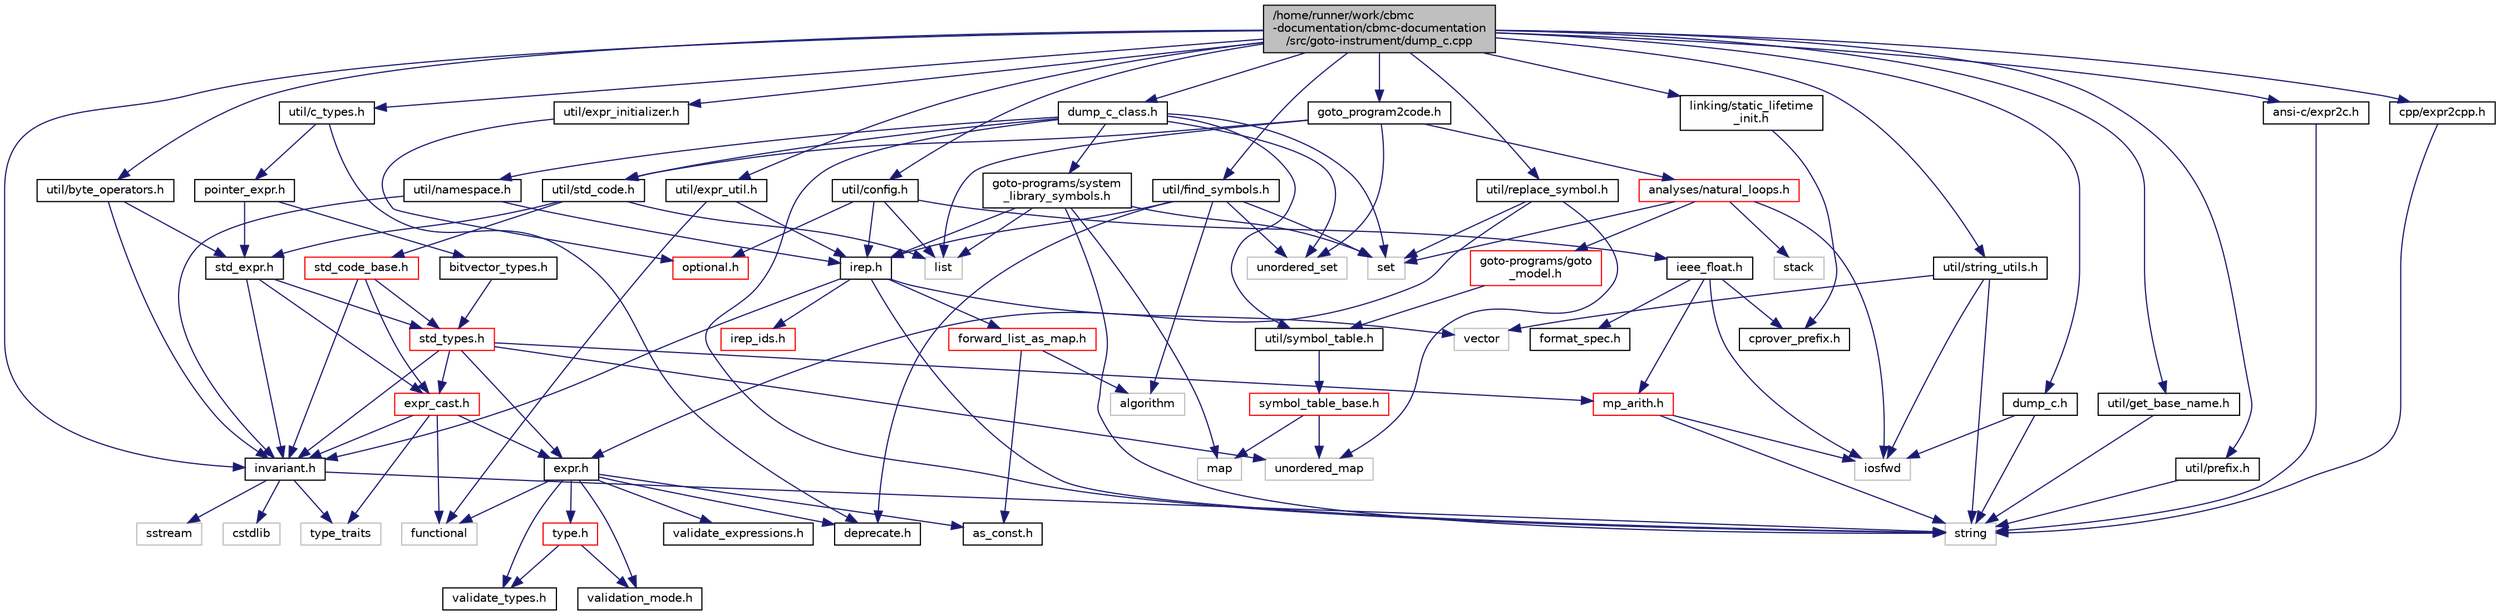 digraph "/home/runner/work/cbmc-documentation/cbmc-documentation/src/goto-instrument/dump_c.cpp"
{
 // LATEX_PDF_SIZE
  bgcolor="transparent";
  edge [fontname="Helvetica",fontsize="10",labelfontname="Helvetica",labelfontsize="10"];
  node [fontname="Helvetica",fontsize="10",shape=record];
  Node1 [label="/home/runner/work/cbmc\l-documentation/cbmc-documentation\l/src/goto-instrument/dump_c.cpp",height=0.2,width=0.4,color="black", fillcolor="grey75", style="filled", fontcolor="black",tooltip=" "];
  Node1 -> Node2 [color="midnightblue",fontsize="10",style="solid",fontname="Helvetica"];
  Node2 [label="dump_c.h",height=0.2,width=0.4,color="black",URL="$dump__c_8h.html",tooltip=" "];
  Node2 -> Node3 [color="midnightblue",fontsize="10",style="solid",fontname="Helvetica"];
  Node3 [label="iosfwd",height=0.2,width=0.4,color="grey75",tooltip=" "];
  Node2 -> Node4 [color="midnightblue",fontsize="10",style="solid",fontname="Helvetica"];
  Node4 [label="string",height=0.2,width=0.4,color="grey75",tooltip=" "];
  Node1 -> Node5 [color="midnightblue",fontsize="10",style="solid",fontname="Helvetica"];
  Node5 [label="dump_c_class.h",height=0.2,width=0.4,color="black",URL="$dump__c__class_8h.html",tooltip=" "];
  Node5 -> Node6 [color="midnightblue",fontsize="10",style="solid",fontname="Helvetica"];
  Node6 [label="util/namespace.h",height=0.2,width=0.4,color="black",URL="$namespace_8h.html",tooltip=" "];
  Node6 -> Node7 [color="midnightblue",fontsize="10",style="solid",fontname="Helvetica"];
  Node7 [label="invariant.h",height=0.2,width=0.4,color="black",URL="$src_2util_2invariant_8h.html",tooltip=" "];
  Node7 -> Node8 [color="midnightblue",fontsize="10",style="solid",fontname="Helvetica"];
  Node8 [label="cstdlib",height=0.2,width=0.4,color="grey75",tooltip=" "];
  Node7 -> Node9 [color="midnightblue",fontsize="10",style="solid",fontname="Helvetica"];
  Node9 [label="sstream",height=0.2,width=0.4,color="grey75",tooltip=" "];
  Node7 -> Node4 [color="midnightblue",fontsize="10",style="solid",fontname="Helvetica"];
  Node7 -> Node10 [color="midnightblue",fontsize="10",style="solid",fontname="Helvetica"];
  Node10 [label="type_traits",height=0.2,width=0.4,color="grey75",tooltip=" "];
  Node6 -> Node11 [color="midnightblue",fontsize="10",style="solid",fontname="Helvetica"];
  Node11 [label="irep.h",height=0.2,width=0.4,color="black",URL="$irep_8h.html",tooltip=" "];
  Node11 -> Node4 [color="midnightblue",fontsize="10",style="solid",fontname="Helvetica"];
  Node11 -> Node12 [color="midnightblue",fontsize="10",style="solid",fontname="Helvetica"];
  Node12 [label="vector",height=0.2,width=0.4,color="grey75",tooltip=" "];
  Node11 -> Node7 [color="midnightblue",fontsize="10",style="solid",fontname="Helvetica"];
  Node11 -> Node13 [color="midnightblue",fontsize="10",style="solid",fontname="Helvetica"];
  Node13 [label="irep_ids.h",height=0.2,width=0.4,color="red",URL="$irep__ids_8h.html",tooltip=" "];
  Node11 -> Node23 [color="midnightblue",fontsize="10",style="solid",fontname="Helvetica"];
  Node23 [label="forward_list_as_map.h",height=0.2,width=0.4,color="red",URL="$forward__list__as__map_8h.html",tooltip=" "];
  Node23 -> Node24 [color="midnightblue",fontsize="10",style="solid",fontname="Helvetica"];
  Node24 [label="algorithm",height=0.2,width=0.4,color="grey75",tooltip=" "];
  Node23 -> Node26 [color="midnightblue",fontsize="10",style="solid",fontname="Helvetica"];
  Node26 [label="as_const.h",height=0.2,width=0.4,color="black",URL="$as__const_8h.html",tooltip=" "];
  Node5 -> Node28 [color="midnightblue",fontsize="10",style="solid",fontname="Helvetica"];
  Node28 [label="util/std_code.h",height=0.2,width=0.4,color="black",URL="$std__code_8h.html",tooltip=" "];
  Node28 -> Node18 [color="midnightblue",fontsize="10",style="solid",fontname="Helvetica"];
  Node18 [label="list",height=0.2,width=0.4,color="grey75",tooltip=" "];
  Node28 -> Node29 [color="midnightblue",fontsize="10",style="solid",fontname="Helvetica"];
  Node29 [label="std_code_base.h",height=0.2,width=0.4,color="red",URL="$std__code__base_8h.html",tooltip=" "];
  Node29 -> Node30 [color="midnightblue",fontsize="10",style="solid",fontname="Helvetica"];
  Node30 [label="expr_cast.h",height=0.2,width=0.4,color="red",URL="$expr__cast_8h.html",tooltip="Templated functions to cast to specific exprt-derived classes."];
  Node30 -> Node10 [color="midnightblue",fontsize="10",style="solid",fontname="Helvetica"];
  Node30 -> Node32 [color="midnightblue",fontsize="10",style="solid",fontname="Helvetica"];
  Node32 [label="functional",height=0.2,width=0.4,color="grey75",tooltip=" "];
  Node30 -> Node7 [color="midnightblue",fontsize="10",style="solid",fontname="Helvetica"];
  Node30 -> Node33 [color="midnightblue",fontsize="10",style="solid",fontname="Helvetica"];
  Node33 [label="expr.h",height=0.2,width=0.4,color="black",URL="$expr_8h.html",tooltip=" "];
  Node33 -> Node26 [color="midnightblue",fontsize="10",style="solid",fontname="Helvetica"];
  Node33 -> Node34 [color="midnightblue",fontsize="10",style="solid",fontname="Helvetica"];
  Node34 [label="deprecate.h",height=0.2,width=0.4,color="black",URL="$deprecate_8h.html",tooltip=" "];
  Node33 -> Node35 [color="midnightblue",fontsize="10",style="solid",fontname="Helvetica"];
  Node35 [label="type.h",height=0.2,width=0.4,color="red",URL="$type_8h.html",tooltip=" "];
  Node35 -> Node42 [color="midnightblue",fontsize="10",style="solid",fontname="Helvetica"];
  Node42 [label="validate_types.h",height=0.2,width=0.4,color="black",URL="$validate__types_8h.html",tooltip=" "];
  Node35 -> Node41 [color="midnightblue",fontsize="10",style="solid",fontname="Helvetica"];
  Node41 [label="validation_mode.h",height=0.2,width=0.4,color="black",URL="$validation__mode_8h.html",tooltip=" "];
  Node33 -> Node43 [color="midnightblue",fontsize="10",style="solid",fontname="Helvetica"];
  Node43 [label="validate_expressions.h",height=0.2,width=0.4,color="black",URL="$validate__expressions_8h.html",tooltip=" "];
  Node33 -> Node42 [color="midnightblue",fontsize="10",style="solid",fontname="Helvetica"];
  Node33 -> Node41 [color="midnightblue",fontsize="10",style="solid",fontname="Helvetica"];
  Node33 -> Node32 [color="midnightblue",fontsize="10",style="solid",fontname="Helvetica"];
  Node29 -> Node7 [color="midnightblue",fontsize="10",style="solid",fontname="Helvetica"];
  Node29 -> Node44 [color="midnightblue",fontsize="10",style="solid",fontname="Helvetica"];
  Node44 [label="std_types.h",height=0.2,width=0.4,color="red",URL="$std__types_8h.html",tooltip=" "];
  Node44 -> Node33 [color="midnightblue",fontsize="10",style="solid",fontname="Helvetica"];
  Node44 -> Node30 [color="midnightblue",fontsize="10",style="solid",fontname="Helvetica"];
  Node44 -> Node7 [color="midnightblue",fontsize="10",style="solid",fontname="Helvetica"];
  Node44 -> Node45 [color="midnightblue",fontsize="10",style="solid",fontname="Helvetica"];
  Node45 [label="mp_arith.h",height=0.2,width=0.4,color="red",URL="$mp__arith_8h.html",tooltip=" "];
  Node45 -> Node3 [color="midnightblue",fontsize="10",style="solid",fontname="Helvetica"];
  Node45 -> Node4 [color="midnightblue",fontsize="10",style="solid",fontname="Helvetica"];
  Node44 -> Node19 [color="midnightblue",fontsize="10",style="solid",fontname="Helvetica"];
  Node19 [label="unordered_map",height=0.2,width=0.4,color="grey75",tooltip=" "];
  Node28 -> Node47 [color="midnightblue",fontsize="10",style="solid",fontname="Helvetica"];
  Node47 [label="std_expr.h",height=0.2,width=0.4,color="black",URL="$std__expr_8h.html",tooltip=" "];
  Node47 -> Node30 [color="midnightblue",fontsize="10",style="solid",fontname="Helvetica"];
  Node47 -> Node7 [color="midnightblue",fontsize="10",style="solid",fontname="Helvetica"];
  Node47 -> Node44 [color="midnightblue",fontsize="10",style="solid",fontname="Helvetica"];
  Node5 -> Node48 [color="midnightblue",fontsize="10",style="solid",fontname="Helvetica"];
  Node48 [label="util/symbol_table.h",height=0.2,width=0.4,color="black",URL="$symbol__table_8h.html",tooltip="Author: Diffblue Ltd."];
  Node48 -> Node49 [color="midnightblue",fontsize="10",style="solid",fontname="Helvetica"];
  Node49 [label="symbol_table_base.h",height=0.2,width=0.4,color="red",URL="$symbol__table__base_8h.html",tooltip="Author: Diffblue Ltd."];
  Node49 -> Node50 [color="midnightblue",fontsize="10",style="solid",fontname="Helvetica"];
  Node50 [label="map",height=0.2,width=0.4,color="grey75",tooltip=" "];
  Node49 -> Node19 [color="midnightblue",fontsize="10",style="solid",fontname="Helvetica"];
  Node5 -> Node52 [color="midnightblue",fontsize="10",style="solid",fontname="Helvetica"];
  Node52 [label="goto-programs/system\l_library_symbols.h",height=0.2,width=0.4,color="black",URL="$system__library__symbols_8h.html",tooltip=" "];
  Node52 -> Node18 [color="midnightblue",fontsize="10",style="solid",fontname="Helvetica"];
  Node52 -> Node50 [color="midnightblue",fontsize="10",style="solid",fontname="Helvetica"];
  Node52 -> Node53 [color="midnightblue",fontsize="10",style="solid",fontname="Helvetica"];
  Node53 [label="set",height=0.2,width=0.4,color="grey75",tooltip=" "];
  Node52 -> Node4 [color="midnightblue",fontsize="10",style="solid",fontname="Helvetica"];
  Node52 -> Node11 [color="midnightblue",fontsize="10",style="solid",fontname="Helvetica"];
  Node5 -> Node53 [color="midnightblue",fontsize="10",style="solid",fontname="Helvetica"];
  Node5 -> Node4 [color="midnightblue",fontsize="10",style="solid",fontname="Helvetica"];
  Node5 -> Node54 [color="midnightblue",fontsize="10",style="solid",fontname="Helvetica"];
  Node54 [label="unordered_set",height=0.2,width=0.4,color="grey75",tooltip=" "];
  Node1 -> Node55 [color="midnightblue",fontsize="10",style="solid",fontname="Helvetica"];
  Node55 [label="util/byte_operators.h",height=0.2,width=0.4,color="black",URL="$byte__operators_8h.html",tooltip="Expression classes for byte-level operators."];
  Node55 -> Node7 [color="midnightblue",fontsize="10",style="solid",fontname="Helvetica"];
  Node55 -> Node47 [color="midnightblue",fontsize="10",style="solid",fontname="Helvetica"];
  Node1 -> Node56 [color="midnightblue",fontsize="10",style="solid",fontname="Helvetica"];
  Node56 [label="util/c_types.h",height=0.2,width=0.4,color="black",URL="$c__types_8h.html",tooltip=" "];
  Node56 -> Node34 [color="midnightblue",fontsize="10",style="solid",fontname="Helvetica"];
  Node56 -> Node57 [color="midnightblue",fontsize="10",style="solid",fontname="Helvetica"];
  Node57 [label="pointer_expr.h",height=0.2,width=0.4,color="black",URL="$pointer__expr_8h.html",tooltip=" "];
  Node57 -> Node58 [color="midnightblue",fontsize="10",style="solid",fontname="Helvetica"];
  Node58 [label="bitvector_types.h",height=0.2,width=0.4,color="black",URL="$bitvector__types_8h.html",tooltip=" "];
  Node58 -> Node44 [color="midnightblue",fontsize="10",style="solid",fontname="Helvetica"];
  Node57 -> Node47 [color="midnightblue",fontsize="10",style="solid",fontname="Helvetica"];
  Node1 -> Node59 [color="midnightblue",fontsize="10",style="solid",fontname="Helvetica"];
  Node59 [label="util/config.h",height=0.2,width=0.4,color="black",URL="$config_8h.html",tooltip=" "];
  Node59 -> Node18 [color="midnightblue",fontsize="10",style="solid",fontname="Helvetica"];
  Node59 -> Node60 [color="midnightblue",fontsize="10",style="solid",fontname="Helvetica"];
  Node60 [label="ieee_float.h",height=0.2,width=0.4,color="black",URL="$ieee__float_8h.html",tooltip=" "];
  Node60 -> Node3 [color="midnightblue",fontsize="10",style="solid",fontname="Helvetica"];
  Node60 -> Node45 [color="midnightblue",fontsize="10",style="solid",fontname="Helvetica"];
  Node60 -> Node61 [color="midnightblue",fontsize="10",style="solid",fontname="Helvetica"];
  Node61 [label="format_spec.h",height=0.2,width=0.4,color="black",URL="$format__spec_8h.html",tooltip=" "];
  Node60 -> Node62 [color="midnightblue",fontsize="10",style="solid",fontname="Helvetica"];
  Node62 [label="cprover_prefix.h",height=0.2,width=0.4,color="black",URL="$cprover__prefix_8h.html",tooltip=" "];
  Node59 -> Node11 [color="midnightblue",fontsize="10",style="solid",fontname="Helvetica"];
  Node59 -> Node37 [color="midnightblue",fontsize="10",style="solid",fontname="Helvetica"];
  Node37 [label="optional.h",height=0.2,width=0.4,color="red",URL="$optional_8h.html",tooltip=" "];
  Node1 -> Node63 [color="midnightblue",fontsize="10",style="solid",fontname="Helvetica"];
  Node63 [label="util/expr_initializer.h",height=0.2,width=0.4,color="black",URL="$expr__initializer_8h.html",tooltip=" "];
  Node63 -> Node37 [color="midnightblue",fontsize="10",style="solid",fontname="Helvetica"];
  Node1 -> Node64 [color="midnightblue",fontsize="10",style="solid",fontname="Helvetica"];
  Node64 [label="util/expr_util.h",height=0.2,width=0.4,color="black",URL="$expr__util_8h.html",tooltip="Deprecated expression utility functions."];
  Node64 -> Node11 [color="midnightblue",fontsize="10",style="solid",fontname="Helvetica"];
  Node64 -> Node32 [color="midnightblue",fontsize="10",style="solid",fontname="Helvetica"];
  Node1 -> Node65 [color="midnightblue",fontsize="10",style="solid",fontname="Helvetica"];
  Node65 [label="util/find_symbols.h",height=0.2,width=0.4,color="black",URL="$find__symbols_8h.html",tooltip=" "];
  Node65 -> Node34 [color="midnightblue",fontsize="10",style="solid",fontname="Helvetica"];
  Node65 -> Node11 [color="midnightblue",fontsize="10",style="solid",fontname="Helvetica"];
  Node65 -> Node24 [color="midnightblue",fontsize="10",style="solid",fontname="Helvetica"];
  Node65 -> Node53 [color="midnightblue",fontsize="10",style="solid",fontname="Helvetica"];
  Node65 -> Node54 [color="midnightblue",fontsize="10",style="solid",fontname="Helvetica"];
  Node1 -> Node66 [color="midnightblue",fontsize="10",style="solid",fontname="Helvetica"];
  Node66 [label="util/get_base_name.h",height=0.2,width=0.4,color="black",URL="$get__base__name_8h.html",tooltip=" "];
  Node66 -> Node4 [color="midnightblue",fontsize="10",style="solid",fontname="Helvetica"];
  Node1 -> Node7 [color="midnightblue",fontsize="10",style="solid",fontname="Helvetica"];
  Node1 -> Node67 [color="midnightblue",fontsize="10",style="solid",fontname="Helvetica"];
  Node67 [label="util/prefix.h",height=0.2,width=0.4,color="black",URL="$prefix_8h.html",tooltip=" "];
  Node67 -> Node4 [color="midnightblue",fontsize="10",style="solid",fontname="Helvetica"];
  Node1 -> Node68 [color="midnightblue",fontsize="10",style="solid",fontname="Helvetica"];
  Node68 [label="util/replace_symbol.h",height=0.2,width=0.4,color="black",URL="$replace__symbol_8h.html",tooltip=" "];
  Node68 -> Node33 [color="midnightblue",fontsize="10",style="solid",fontname="Helvetica"];
  Node68 -> Node53 [color="midnightblue",fontsize="10",style="solid",fontname="Helvetica"];
  Node68 -> Node19 [color="midnightblue",fontsize="10",style="solid",fontname="Helvetica"];
  Node1 -> Node69 [color="midnightblue",fontsize="10",style="solid",fontname="Helvetica"];
  Node69 [label="util/string_utils.h",height=0.2,width=0.4,color="black",URL="$string__utils_8h.html",tooltip=" "];
  Node69 -> Node3 [color="midnightblue",fontsize="10",style="solid",fontname="Helvetica"];
  Node69 -> Node4 [color="midnightblue",fontsize="10",style="solid",fontname="Helvetica"];
  Node69 -> Node12 [color="midnightblue",fontsize="10",style="solid",fontname="Helvetica"];
  Node1 -> Node70 [color="midnightblue",fontsize="10",style="solid",fontname="Helvetica"];
  Node70 [label="ansi-c/expr2c.h",height=0.2,width=0.4,color="black",URL="$expr2c_8h.html",tooltip=" "];
  Node70 -> Node4 [color="midnightblue",fontsize="10",style="solid",fontname="Helvetica"];
  Node1 -> Node71 [color="midnightblue",fontsize="10",style="solid",fontname="Helvetica"];
  Node71 [label="cpp/expr2cpp.h",height=0.2,width=0.4,color="black",URL="$expr2cpp_8h.html",tooltip=" "];
  Node71 -> Node4 [color="midnightblue",fontsize="10",style="solid",fontname="Helvetica"];
  Node1 -> Node72 [color="midnightblue",fontsize="10",style="solid",fontname="Helvetica"];
  Node72 [label="linking/static_lifetime\l_init.h",height=0.2,width=0.4,color="black",URL="$static__lifetime__init_8h.html",tooltip=" "];
  Node72 -> Node62 [color="midnightblue",fontsize="10",style="solid",fontname="Helvetica"];
  Node1 -> Node73 [color="midnightblue",fontsize="10",style="solid",fontname="Helvetica"];
  Node73 [label="goto_program2code.h",height=0.2,width=0.4,color="black",URL="$goto__program2code_8h.html",tooltip=" "];
  Node73 -> Node18 [color="midnightblue",fontsize="10",style="solid",fontname="Helvetica"];
  Node73 -> Node54 [color="midnightblue",fontsize="10",style="solid",fontname="Helvetica"];
  Node73 -> Node74 [color="midnightblue",fontsize="10",style="solid",fontname="Helvetica"];
  Node74 [label="analyses/natural_loops.h",height=0.2,width=0.4,color="red",URL="$natural__loops_8h.html",tooltip=" "];
  Node74 -> Node75 [color="midnightblue",fontsize="10",style="solid",fontname="Helvetica"];
  Node75 [label="stack",height=0.2,width=0.4,color="grey75",tooltip=" "];
  Node74 -> Node3 [color="midnightblue",fontsize="10",style="solid",fontname="Helvetica"];
  Node74 -> Node53 [color="midnightblue",fontsize="10",style="solid",fontname="Helvetica"];
  Node74 -> Node76 [color="midnightblue",fontsize="10",style="solid",fontname="Helvetica"];
  Node76 [label="goto-programs/goto\l_model.h",height=0.2,width=0.4,color="red",URL="$goto__model_8h.html",tooltip=" "];
  Node76 -> Node48 [color="midnightblue",fontsize="10",style="solid",fontname="Helvetica"];
  Node73 -> Node28 [color="midnightblue",fontsize="10",style="solid",fontname="Helvetica"];
}
